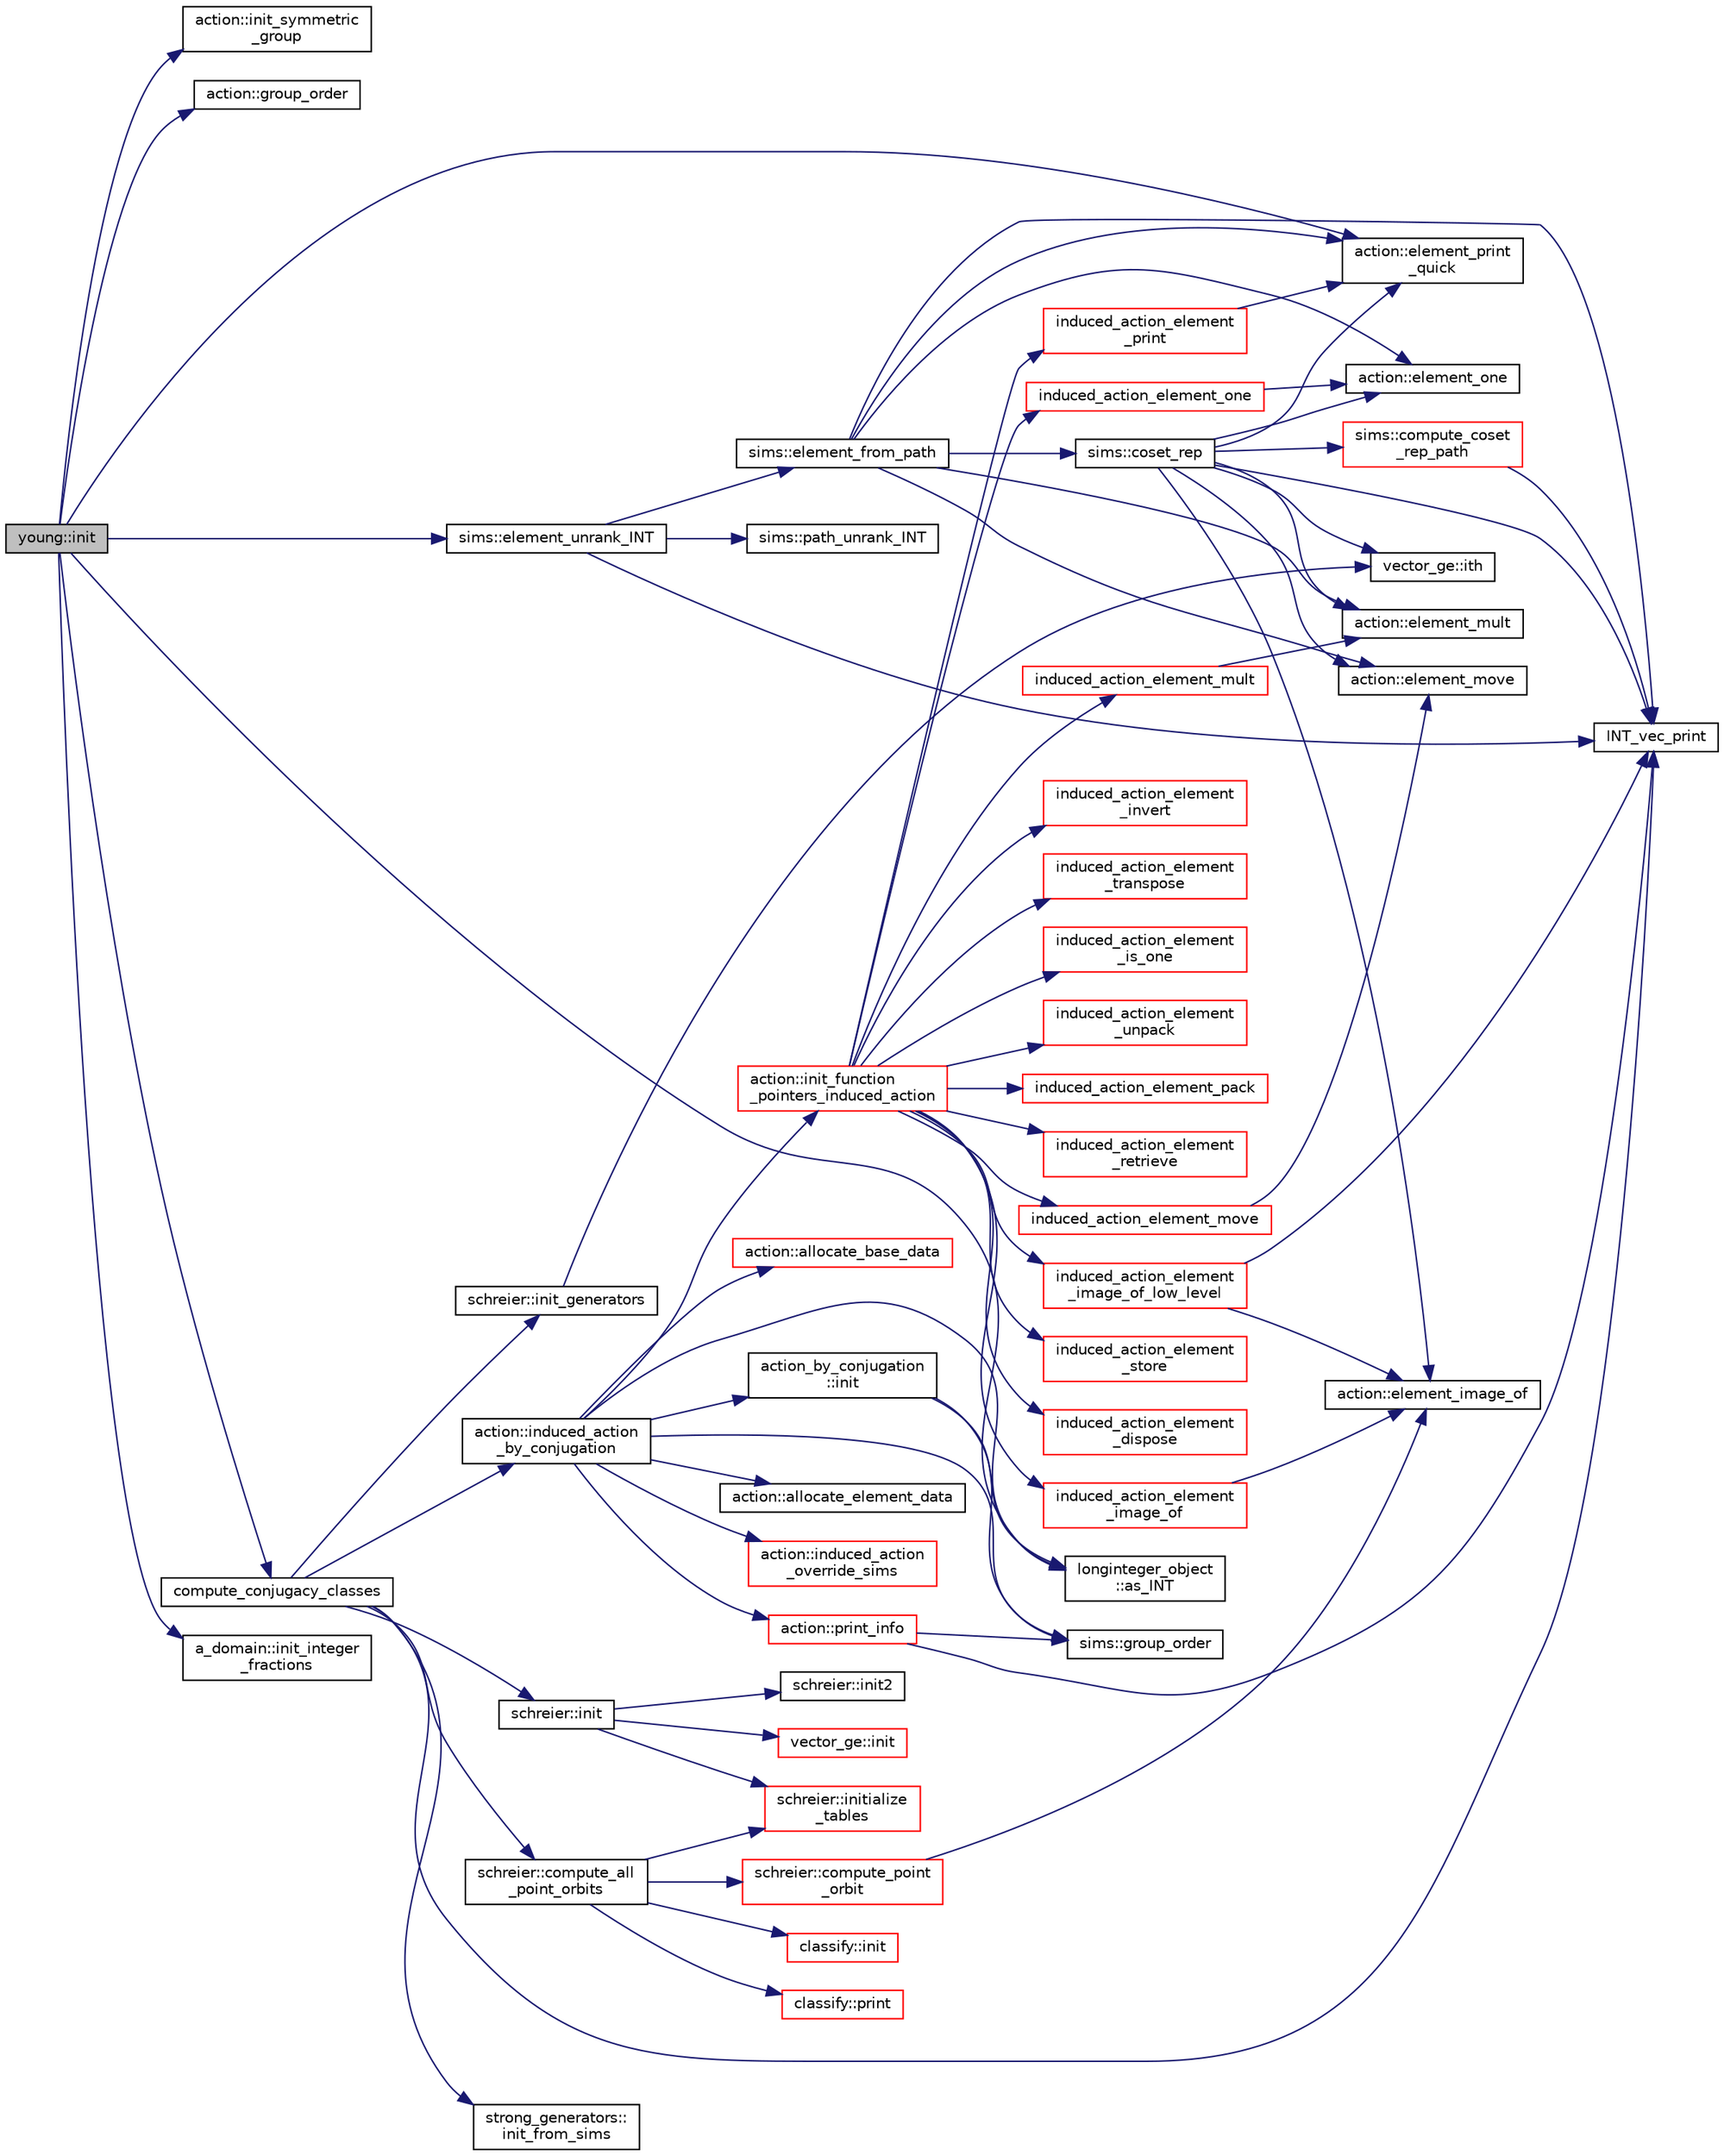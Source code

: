 digraph "young::init"
{
  edge [fontname="Helvetica",fontsize="10",labelfontname="Helvetica",labelfontsize="10"];
  node [fontname="Helvetica",fontsize="10",shape=record];
  rankdir="LR";
  Node142 [label="young::init",height=0.2,width=0.4,color="black", fillcolor="grey75", style="filled", fontcolor="black"];
  Node142 -> Node143 [color="midnightblue",fontsize="10",style="solid",fontname="Helvetica"];
  Node143 [label="action::init_symmetric\l_group",height=0.2,width=0.4,color="black", fillcolor="white", style="filled",URL="$d2/d86/classaction.html#ac6d0d7bdfba9eb39febe3c2f0bd38281"];
  Node142 -> Node144 [color="midnightblue",fontsize="10",style="solid",fontname="Helvetica"];
  Node144 [label="action::group_order",height=0.2,width=0.4,color="black", fillcolor="white", style="filled",URL="$d2/d86/classaction.html#ad1f69adb27041311d2e7be96e39388d4"];
  Node142 -> Node145 [color="midnightblue",fontsize="10",style="solid",fontname="Helvetica"];
  Node145 [label="longinteger_object\l::as_INT",height=0.2,width=0.4,color="black", fillcolor="white", style="filled",URL="$dd/d7e/classlonginteger__object.html#afb992d4679a6741acc63c8bcba27971e"];
  Node142 -> Node146 [color="midnightblue",fontsize="10",style="solid",fontname="Helvetica"];
  Node146 [label="sims::element_unrank_INT",height=0.2,width=0.4,color="black", fillcolor="white", style="filled",URL="$d9/df3/classsims.html#a435d84bb7bf7292f14593b2a4344151f"];
  Node146 -> Node147 [color="midnightblue",fontsize="10",style="solid",fontname="Helvetica"];
  Node147 [label="sims::path_unrank_INT",height=0.2,width=0.4,color="black", fillcolor="white", style="filled",URL="$d9/df3/classsims.html#a8ae2ffa971c2aac809d83c18e4e91926"];
  Node146 -> Node148 [color="midnightblue",fontsize="10",style="solid",fontname="Helvetica"];
  Node148 [label="INT_vec_print",height=0.2,width=0.4,color="black", fillcolor="white", style="filled",URL="$df/dbf/sajeeb_8_c.html#a79a5901af0b47dd0d694109543c027fe"];
  Node146 -> Node149 [color="midnightblue",fontsize="10",style="solid",fontname="Helvetica"];
  Node149 [label="sims::element_from_path",height=0.2,width=0.4,color="black", fillcolor="white", style="filled",URL="$d9/df3/classsims.html#a4a9bc25b1b8e61ba34d6d3d9f9fb8ab8"];
  Node149 -> Node148 [color="midnightblue",fontsize="10",style="solid",fontname="Helvetica"];
  Node149 -> Node150 [color="midnightblue",fontsize="10",style="solid",fontname="Helvetica"];
  Node150 [label="action::element_one",height=0.2,width=0.4,color="black", fillcolor="white", style="filled",URL="$d2/d86/classaction.html#a780a105daf04d6d1fe7e2f63b3c88e3b"];
  Node149 -> Node151 [color="midnightblue",fontsize="10",style="solid",fontname="Helvetica"];
  Node151 [label="sims::coset_rep",height=0.2,width=0.4,color="black", fillcolor="white", style="filled",URL="$d9/df3/classsims.html#a3d669dba4d005cd2399388f27f44cd04"];
  Node151 -> Node152 [color="midnightblue",fontsize="10",style="solid",fontname="Helvetica"];
  Node152 [label="sims::compute_coset\l_rep_path",height=0.2,width=0.4,color="red", fillcolor="white", style="filled",URL="$d9/df3/classsims.html#a22a53a24eb86dcfe54cb3588776a4d96"];
  Node152 -> Node148 [color="midnightblue",fontsize="10",style="solid",fontname="Helvetica"];
  Node151 -> Node148 [color="midnightblue",fontsize="10",style="solid",fontname="Helvetica"];
  Node151 -> Node150 [color="midnightblue",fontsize="10",style="solid",fontname="Helvetica"];
  Node151 -> Node154 [color="midnightblue",fontsize="10",style="solid",fontname="Helvetica"];
  Node154 [label="vector_ge::ith",height=0.2,width=0.4,color="black", fillcolor="white", style="filled",URL="$d4/d6e/classvector__ge.html#a1ff002e8b746a9beb119d57dcd4a15ff"];
  Node151 -> Node155 [color="midnightblue",fontsize="10",style="solid",fontname="Helvetica"];
  Node155 [label="action::element_print\l_quick",height=0.2,width=0.4,color="black", fillcolor="white", style="filled",URL="$d2/d86/classaction.html#a4844680cf6750396f76494a28655265b"];
  Node151 -> Node156 [color="midnightblue",fontsize="10",style="solid",fontname="Helvetica"];
  Node156 [label="action::element_mult",height=0.2,width=0.4,color="black", fillcolor="white", style="filled",URL="$d2/d86/classaction.html#ae9e36b2cae1f0f7bd7144097fa9a34b3"];
  Node151 -> Node157 [color="midnightblue",fontsize="10",style="solid",fontname="Helvetica"];
  Node157 [label="action::element_move",height=0.2,width=0.4,color="black", fillcolor="white", style="filled",URL="$d2/d86/classaction.html#a550947491bbb534d3d7951f50198a874"];
  Node151 -> Node158 [color="midnightblue",fontsize="10",style="solid",fontname="Helvetica"];
  Node158 [label="action::element_image_of",height=0.2,width=0.4,color="black", fillcolor="white", style="filled",URL="$d2/d86/classaction.html#ae09559d4537a048fc860f8a74a31393d"];
  Node149 -> Node155 [color="midnightblue",fontsize="10",style="solid",fontname="Helvetica"];
  Node149 -> Node156 [color="midnightblue",fontsize="10",style="solid",fontname="Helvetica"];
  Node149 -> Node157 [color="midnightblue",fontsize="10",style="solid",fontname="Helvetica"];
  Node142 -> Node155 [color="midnightblue",fontsize="10",style="solid",fontname="Helvetica"];
  Node142 -> Node159 [color="midnightblue",fontsize="10",style="solid",fontname="Helvetica"];
  Node159 [label="compute_conjugacy_classes",height=0.2,width=0.4,color="black", fillcolor="white", style="filled",URL="$d5/d90/action__global_8_c.html#a3a3f311d8e19e481707b3e54dbb35066"];
  Node159 -> Node160 [color="midnightblue",fontsize="10",style="solid",fontname="Helvetica"];
  Node160 [label="action::induced_action\l_by_conjugation",height=0.2,width=0.4,color="black", fillcolor="white", style="filled",URL="$d2/d86/classaction.html#a45fb7703c6acac791acdcde339d21cc2"];
  Node160 -> Node161 [color="midnightblue",fontsize="10",style="solid",fontname="Helvetica"];
  Node161 [label="sims::group_order",height=0.2,width=0.4,color="black", fillcolor="white", style="filled",URL="$d9/df3/classsims.html#aa442445175656570fa35febbe790efad"];
  Node160 -> Node145 [color="midnightblue",fontsize="10",style="solid",fontname="Helvetica"];
  Node160 -> Node162 [color="midnightblue",fontsize="10",style="solid",fontname="Helvetica"];
  Node162 [label="action_by_conjugation\l::init",height=0.2,width=0.4,color="black", fillcolor="white", style="filled",URL="$d3/dda/classaction__by__conjugation.html#abf94201a9e107f18dbc163ff58706e77"];
  Node162 -> Node161 [color="midnightblue",fontsize="10",style="solid",fontname="Helvetica"];
  Node162 -> Node145 [color="midnightblue",fontsize="10",style="solid",fontname="Helvetica"];
  Node160 -> Node163 [color="midnightblue",fontsize="10",style="solid",fontname="Helvetica"];
  Node163 [label="action::init_function\l_pointers_induced_action",height=0.2,width=0.4,color="red", fillcolor="white", style="filled",URL="$d2/d86/classaction.html#a3b9287d084b24f7a3b9532a7589c58de"];
  Node163 -> Node164 [color="midnightblue",fontsize="10",style="solid",fontname="Helvetica"];
  Node164 [label="induced_action_element\l_image_of",height=0.2,width=0.4,color="red", fillcolor="white", style="filled",URL="$dc/dd4/group__actions_8h.html#a821850d6c3988dd122de0489cd36f0f0"];
  Node164 -> Node158 [color="midnightblue",fontsize="10",style="solid",fontname="Helvetica"];
  Node163 -> Node556 [color="midnightblue",fontsize="10",style="solid",fontname="Helvetica"];
  Node556 [label="induced_action_element\l_image_of_low_level",height=0.2,width=0.4,color="red", fillcolor="white", style="filled",URL="$dc/dd4/group__actions_8h.html#aa4bc5f68829829d9a41223c260c658c5"];
  Node556 -> Node148 [color="midnightblue",fontsize="10",style="solid",fontname="Helvetica"];
  Node556 -> Node158 [color="midnightblue",fontsize="10",style="solid",fontname="Helvetica"];
  Node163 -> Node558 [color="midnightblue",fontsize="10",style="solid",fontname="Helvetica"];
  Node558 [label="induced_action_element_one",height=0.2,width=0.4,color="red", fillcolor="white", style="filled",URL="$dc/dd4/group__actions_8h.html#a11ad8abff8304e30e16403a1975a8aab"];
  Node558 -> Node150 [color="midnightblue",fontsize="10",style="solid",fontname="Helvetica"];
  Node163 -> Node560 [color="midnightblue",fontsize="10",style="solid",fontname="Helvetica"];
  Node560 [label="induced_action_element\l_is_one",height=0.2,width=0.4,color="red", fillcolor="white", style="filled",URL="$dc/dd4/group__actions_8h.html#aadb6a2b56e25c82dd455de09bb4bda82"];
  Node163 -> Node564 [color="midnightblue",fontsize="10",style="solid",fontname="Helvetica"];
  Node564 [label="induced_action_element\l_unpack",height=0.2,width=0.4,color="red", fillcolor="white", style="filled",URL="$dc/dd4/group__actions_8h.html#a99c6ddc3d11eeccddf87ca23badd1890"];
  Node163 -> Node567 [color="midnightblue",fontsize="10",style="solid",fontname="Helvetica"];
  Node567 [label="induced_action_element_pack",height=0.2,width=0.4,color="red", fillcolor="white", style="filled",URL="$dc/dd4/group__actions_8h.html#aa80cbe650affcff950137367a431715f"];
  Node163 -> Node570 [color="midnightblue",fontsize="10",style="solid",fontname="Helvetica"];
  Node570 [label="induced_action_element\l_retrieve",height=0.2,width=0.4,color="red", fillcolor="white", style="filled",URL="$dc/dd4/group__actions_8h.html#a9e51f4ab67af75d0a12a3eb7f211a5b4"];
  Node163 -> Node576 [color="midnightblue",fontsize="10",style="solid",fontname="Helvetica"];
  Node576 [label="induced_action_element\l_store",height=0.2,width=0.4,color="red", fillcolor="white", style="filled",URL="$dc/dd4/group__actions_8h.html#a23d42fb239ba7e886b1fb9fc96f1a3be"];
  Node163 -> Node583 [color="midnightblue",fontsize="10",style="solid",fontname="Helvetica"];
  Node583 [label="induced_action_element_mult",height=0.2,width=0.4,color="red", fillcolor="white", style="filled",URL="$dc/dd4/group__actions_8h.html#a7b00701d128922145960b4c15307113c"];
  Node583 -> Node156 [color="midnightblue",fontsize="10",style="solid",fontname="Helvetica"];
  Node163 -> Node585 [color="midnightblue",fontsize="10",style="solid",fontname="Helvetica"];
  Node585 [label="induced_action_element\l_invert",height=0.2,width=0.4,color="red", fillcolor="white", style="filled",URL="$dc/dd4/group__actions_8h.html#a9b7e3c76b30897cb2b62a974e063ce12"];
  Node163 -> Node587 [color="midnightblue",fontsize="10",style="solid",fontname="Helvetica"];
  Node587 [label="induced_action_element\l_transpose",height=0.2,width=0.4,color="red", fillcolor="white", style="filled",URL="$dc/dd4/group__actions_8h.html#ad1379970ade84fe3a44f26f5ec500db4"];
  Node163 -> Node590 [color="midnightblue",fontsize="10",style="solid",fontname="Helvetica"];
  Node590 [label="induced_action_element_move",height=0.2,width=0.4,color="red", fillcolor="white", style="filled",URL="$dc/dd4/group__actions_8h.html#a7b319593ee737d9c1ab5bc6223377541"];
  Node590 -> Node157 [color="midnightblue",fontsize="10",style="solid",fontname="Helvetica"];
  Node163 -> Node592 [color="midnightblue",fontsize="10",style="solid",fontname="Helvetica"];
  Node592 [label="induced_action_element\l_dispose",height=0.2,width=0.4,color="red", fillcolor="white", style="filled",URL="$dc/dd4/group__actions_8h.html#a5bf4e1daf5b0e799af9e065ab8046f99"];
  Node163 -> Node594 [color="midnightblue",fontsize="10",style="solid",fontname="Helvetica"];
  Node594 [label="induced_action_element\l_print",height=0.2,width=0.4,color="red", fillcolor="white", style="filled",URL="$dc/dd4/group__actions_8h.html#a670952bd230bf34b82f276deab684d23"];
  Node594 -> Node155 [color="midnightblue",fontsize="10",style="solid",fontname="Helvetica"];
  Node160 -> Node612 [color="midnightblue",fontsize="10",style="solid",fontname="Helvetica"];
  Node612 [label="action::allocate_base_data",height=0.2,width=0.4,color="red", fillcolor="white", style="filled",URL="$d2/d86/classaction.html#a345fa8dfbb60c8a100ab4dd80a966b1b"];
  Node160 -> Node615 [color="midnightblue",fontsize="10",style="solid",fontname="Helvetica"];
  Node615 [label="action::allocate_element_data",height=0.2,width=0.4,color="black", fillcolor="white", style="filled",URL="$d2/d86/classaction.html#adc5f98db8315bfd17fcd2fbb437d8f60"];
  Node160 -> Node616 [color="midnightblue",fontsize="10",style="solid",fontname="Helvetica"];
  Node616 [label="action::induced_action\l_override_sims",height=0.2,width=0.4,color="red", fillcolor="white", style="filled",URL="$d2/d86/classaction.html#ac8cc7d4543f6ef75a04777bd82ca244b"];
  Node160 -> Node618 [color="midnightblue",fontsize="10",style="solid",fontname="Helvetica"];
  Node618 [label="action::print_info",height=0.2,width=0.4,color="red", fillcolor="white", style="filled",URL="$d2/d86/classaction.html#a6f89e493e5c5a32e5c3b8963d438ce86"];
  Node618 -> Node148 [color="midnightblue",fontsize="10",style="solid",fontname="Helvetica"];
  Node618 -> Node161 [color="midnightblue",fontsize="10",style="solid",fontname="Helvetica"];
  Node159 -> Node632 [color="midnightblue",fontsize="10",style="solid",fontname="Helvetica"];
  Node632 [label="schreier::init",height=0.2,width=0.4,color="black", fillcolor="white", style="filled",URL="$d3/dd6/classschreier.html#a7443bebde2aa08acae16c0ff29c9abcf"];
  Node632 -> Node508 [color="midnightblue",fontsize="10",style="solid",fontname="Helvetica"];
  Node508 [label="vector_ge::init",height=0.2,width=0.4,color="red", fillcolor="white", style="filled",URL="$d4/d6e/classvector__ge.html#afe1d6befd1f1501e6be34afbaa9d30a8"];
  Node632 -> Node633 [color="midnightblue",fontsize="10",style="solid",fontname="Helvetica"];
  Node633 [label="schreier::initialize\l_tables",height=0.2,width=0.4,color="red", fillcolor="white", style="filled",URL="$d3/dd6/classschreier.html#acccc16670f88b14ddc69856cd5c0b36d"];
  Node632 -> Node634 [color="midnightblue",fontsize="10",style="solid",fontname="Helvetica"];
  Node634 [label="schreier::init2",height=0.2,width=0.4,color="black", fillcolor="white", style="filled",URL="$d3/dd6/classschreier.html#aef6a65e2f39bd9e14c61139c4f97f4c3"];
  Node159 -> Node630 [color="midnightblue",fontsize="10",style="solid",fontname="Helvetica"];
  Node630 [label="strong_generators::\linit_from_sims",height=0.2,width=0.4,color="black", fillcolor="white", style="filled",URL="$dc/d09/classstrong__generators.html#a2b997decdab82e889c1151f29a846a66"];
  Node159 -> Node635 [color="midnightblue",fontsize="10",style="solid",fontname="Helvetica"];
  Node635 [label="schreier::init_generators",height=0.2,width=0.4,color="black", fillcolor="white", style="filled",URL="$d3/dd6/classschreier.html#a04fd581636085a7414e1b5d1004e44e0"];
  Node635 -> Node154 [color="midnightblue",fontsize="10",style="solid",fontname="Helvetica"];
  Node159 -> Node636 [color="midnightblue",fontsize="10",style="solid",fontname="Helvetica"];
  Node636 [label="schreier::compute_all\l_point_orbits",height=0.2,width=0.4,color="black", fillcolor="white", style="filled",URL="$d3/dd6/classschreier.html#a1deec048f51f380bc3476d4cd4d95e94"];
  Node636 -> Node633 [color="midnightblue",fontsize="10",style="solid",fontname="Helvetica"];
  Node636 -> Node637 [color="midnightblue",fontsize="10",style="solid",fontname="Helvetica"];
  Node637 [label="schreier::compute_point\l_orbit",height=0.2,width=0.4,color="red", fillcolor="white", style="filled",URL="$d3/dd6/classschreier.html#a429138e463c8c25dddd8557340ed9edd"];
  Node637 -> Node158 [color="midnightblue",fontsize="10",style="solid",fontname="Helvetica"];
  Node636 -> Node642 [color="midnightblue",fontsize="10",style="solid",fontname="Helvetica"];
  Node642 [label="classify::init",height=0.2,width=0.4,color="red", fillcolor="white", style="filled",URL="$d9/d43/classclassify.html#afc24c64267d646d1f83ea39a7c66bde3"];
  Node636 -> Node654 [color="midnightblue",fontsize="10",style="solid",fontname="Helvetica"];
  Node654 [label="classify::print",height=0.2,width=0.4,color="red", fillcolor="white", style="filled",URL="$d9/d43/classclassify.html#a56d1941250d46f68a41566aac4331bc1"];
  Node159 -> Node148 [color="midnightblue",fontsize="10",style="solid",fontname="Helvetica"];
  Node142 -> Node659 [color="midnightblue",fontsize="10",style="solid",fontname="Helvetica"];
  Node659 [label="a_domain::init_integer\l_fractions",height=0.2,width=0.4,color="black", fillcolor="white", style="filled",URL="$db/dd1/classa__domain.html#a78ac7c303c06cd4337514fd7e02838e2"];
}
